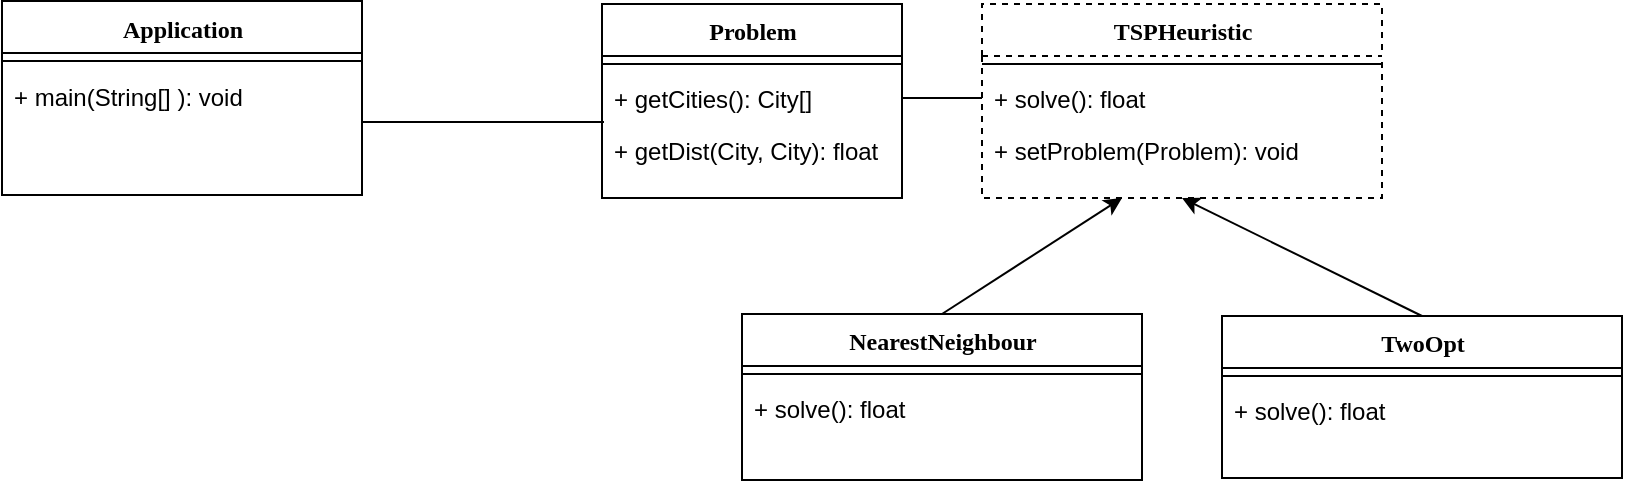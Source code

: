 <mxfile version="11.2.9" type="device" pages="1"><diagram name="Page-1" id="9f46799a-70d6-7492-0946-bef42562c5a5"><mxGraphModel dx="1422" dy="790" grid="1" gridSize="10" guides="1" tooltips="1" connect="1" arrows="1" fold="1" page="1" pageScale="1" pageWidth="1100" pageHeight="850" background="#ffffff" math="0" shadow="0"><root><mxCell id="0"/><mxCell id="1" parent="0"/><mxCell id="78961159f06e98e8-17" value="Problem" style="swimlane;html=1;fontStyle=1;align=center;verticalAlign=top;childLayout=stackLayout;horizontal=1;startSize=26;horizontalStack=0;resizeParent=1;resizeLast=0;collapsible=1;marginBottom=0;swimlaneFillColor=#ffffff;rounded=0;shadow=0;comic=0;labelBackgroundColor=none;strokeColor=#000000;strokeWidth=1;fillColor=none;fontFamily=Verdana;fontSize=12;fontColor=#000000;" parent="1" vertex="1"><mxGeometry x="400" y="83" width="150" height="97" as="geometry"/></mxCell><mxCell id="78961159f06e98e8-19" value="" style="line;html=1;strokeWidth=1;fillColor=none;align=left;verticalAlign=middle;spacingTop=-1;spacingLeft=3;spacingRight=3;rotatable=0;labelPosition=right;points=[];portConstraint=eastwest;" parent="78961159f06e98e8-17" vertex="1"><mxGeometry y="26" width="150" height="8" as="geometry"/></mxCell><mxCell id="78961159f06e98e8-20" value="+ getCities(): City[]" style="text;html=1;strokeColor=none;fillColor=none;align=left;verticalAlign=top;spacingLeft=4;spacingRight=4;whiteSpace=wrap;overflow=hidden;rotatable=0;points=[[0,0.5],[1,0.5]];portConstraint=eastwest;" parent="78961159f06e98e8-17" vertex="1"><mxGeometry y="34" width="150" height="26" as="geometry"/></mxCell><mxCell id="78961159f06e98e8-27" value="+ getDist(City, City): float" style="text;html=1;strokeColor=none;fillColor=none;align=left;verticalAlign=top;spacingLeft=4;spacingRight=4;whiteSpace=wrap;overflow=hidden;rotatable=0;points=[[0,0.5],[1,0.5]];portConstraint=eastwest;" parent="78961159f06e98e8-17" vertex="1"><mxGeometry y="60" width="150" height="26" as="geometry"/></mxCell><mxCell id="PbaheyNuP3x3KENai_p9-3" value="TSPHeuristic" style="swimlane;html=1;fontStyle=1;align=center;verticalAlign=top;childLayout=stackLayout;horizontal=1;startSize=26;horizontalStack=0;resizeParent=1;resizeLast=0;collapsible=1;marginBottom=0;swimlaneFillColor=#ffffff;rounded=0;shadow=0;comic=0;labelBackgroundColor=none;strokeColor=#000000;strokeWidth=1;fillColor=none;fontFamily=Verdana;fontSize=12;fontColor=#000000;dashed=1;" parent="1" vertex="1"><mxGeometry x="590" y="83" width="200" height="97" as="geometry"/></mxCell><mxCell id="PbaheyNuP3x3KENai_p9-9" value="" style="line;html=1;strokeWidth=1;fillColor=none;align=left;verticalAlign=middle;spacingTop=-1;spacingLeft=3;spacingRight=3;rotatable=0;labelPosition=right;points=[];portConstraint=eastwest;" parent="PbaheyNuP3x3KENai_p9-3" vertex="1"><mxGeometry y="26" width="200" height="8" as="geometry"/></mxCell><mxCell id="PbaheyNuP3x3KENai_p9-10" value="+ solve(): float" style="text;html=1;strokeColor=none;fillColor=none;align=left;verticalAlign=top;spacingLeft=4;spacingRight=4;whiteSpace=wrap;overflow=hidden;rotatable=0;points=[[0,0.5],[1,0.5]];portConstraint=eastwest;" parent="PbaheyNuP3x3KENai_p9-3" vertex="1"><mxGeometry y="34" width="200" height="26" as="geometry"/></mxCell><mxCell id="PbaheyNuP3x3KENai_p9-11" value="+ setProblem(Problem): void" style="text;html=1;strokeColor=none;fillColor=none;align=left;verticalAlign=top;spacingLeft=4;spacingRight=4;whiteSpace=wrap;overflow=hidden;rotatable=0;points=[[0,0.5],[1,0.5]];portConstraint=eastwest;" parent="PbaheyNuP3x3KENai_p9-3" vertex="1"><mxGeometry y="60" width="200" height="26" as="geometry"/></mxCell><mxCell id="PbaheyNuP3x3KENai_p9-12" style="edgeStyle=none;rounded=0;orthogonalLoop=1;jettySize=auto;html=1;exitX=1;exitY=0.5;exitDx=0;exitDy=0;entryX=0;entryY=0.5;entryDx=0;entryDy=0;endArrow=none;endFill=0;" parent="1" source="78961159f06e98e8-20" target="PbaheyNuP3x3KENai_p9-10" edge="1"><mxGeometry relative="1" as="geometry"/></mxCell><mxCell id="PbaheyNuP3x3KENai_p9-13" value="Application" style="swimlane;html=1;fontStyle=1;align=center;verticalAlign=top;childLayout=stackLayout;horizontal=1;startSize=26;horizontalStack=0;resizeParent=1;resizeLast=0;collapsible=1;marginBottom=0;swimlaneFillColor=#ffffff;rounded=0;shadow=0;comic=0;labelBackgroundColor=none;strokeColor=#000000;strokeWidth=1;fillColor=none;fontFamily=Verdana;fontSize=12;fontColor=#000000;" parent="1" vertex="1"><mxGeometry x="100" y="81.5" width="180" height="97" as="geometry"/></mxCell><mxCell id="PbaheyNuP3x3KENai_p9-14" value="" style="line;html=1;strokeWidth=1;fillColor=none;align=left;verticalAlign=middle;spacingTop=-1;spacingLeft=3;spacingRight=3;rotatable=0;labelPosition=right;points=[];portConstraint=eastwest;" parent="PbaheyNuP3x3KENai_p9-13" vertex="1"><mxGeometry y="26" width="180" height="8" as="geometry"/></mxCell><mxCell id="PbaheyNuP3x3KENai_p9-15" value="+ main(String[] ): void" style="text;html=1;strokeColor=none;fillColor=none;align=left;verticalAlign=top;spacingLeft=4;spacingRight=4;whiteSpace=wrap;overflow=hidden;rotatable=0;points=[[0,0.5],[1,0.5]];portConstraint=eastwest;" parent="PbaheyNuP3x3KENai_p9-13" vertex="1"><mxGeometry y="34" width="180" height="26" as="geometry"/></mxCell><mxCell id="PbaheyNuP3x3KENai_p9-18" style="edgeStyle=none;rounded=0;orthogonalLoop=1;jettySize=auto;html=1;endArrow=none;endFill=0;" parent="1" edge="1"><mxGeometry relative="1" as="geometry"><mxPoint x="401" y="142" as="sourcePoint"/><mxPoint x="280" y="142" as="targetPoint"/></mxGeometry></mxCell><mxCell id="0lykQlhRkN77Yx2s0VBU-1" value="NearestNeighbour" style="swimlane;html=1;fontStyle=1;align=center;verticalAlign=top;childLayout=stackLayout;horizontal=1;startSize=26;horizontalStack=0;resizeParent=1;resizeLast=0;collapsible=1;marginBottom=0;swimlaneFillColor=#ffffff;rounded=0;shadow=0;comic=0;labelBackgroundColor=none;strokeColor=#000000;strokeWidth=1;fillColor=none;fontFamily=Verdana;fontSize=12;fontColor=#000000;" parent="1" vertex="1"><mxGeometry x="470" y="238" width="200" height="83" as="geometry"/></mxCell><mxCell id="0lykQlhRkN77Yx2s0VBU-2" value="" style="line;html=1;strokeWidth=1;fillColor=none;align=left;verticalAlign=middle;spacingTop=-1;spacingLeft=3;spacingRight=3;rotatable=0;labelPosition=right;points=[];portConstraint=eastwest;" parent="0lykQlhRkN77Yx2s0VBU-1" vertex="1"><mxGeometry y="26" width="200" height="8" as="geometry"/></mxCell><mxCell id="0lykQlhRkN77Yx2s0VBU-3" value="+ solve(): float" style="text;html=1;strokeColor=none;fillColor=none;align=left;verticalAlign=top;spacingLeft=4;spacingRight=4;whiteSpace=wrap;overflow=hidden;rotatable=0;points=[[0,0.5],[1,0.5]];portConstraint=eastwest;" parent="0lykQlhRkN77Yx2s0VBU-1" vertex="1"><mxGeometry y="34" width="200" height="26" as="geometry"/></mxCell><mxCell id="0lykQlhRkN77Yx2s0VBU-5" value="TwoOpt" style="swimlane;html=1;fontStyle=1;align=center;verticalAlign=top;childLayout=stackLayout;horizontal=1;startSize=26;horizontalStack=0;resizeParent=1;resizeLast=0;collapsible=1;marginBottom=0;swimlaneFillColor=#ffffff;rounded=0;shadow=0;comic=0;labelBackgroundColor=none;strokeColor=#000000;strokeWidth=1;fillColor=none;fontFamily=Verdana;fontSize=12;fontColor=#000000;" parent="1" vertex="1"><mxGeometry x="710" y="239" width="200" height="81" as="geometry"/></mxCell><mxCell id="0lykQlhRkN77Yx2s0VBU-6" value="" style="line;html=1;strokeWidth=1;fillColor=none;align=left;verticalAlign=middle;spacingTop=-1;spacingLeft=3;spacingRight=3;rotatable=0;labelPosition=right;points=[];portConstraint=eastwest;" parent="0lykQlhRkN77Yx2s0VBU-5" vertex="1"><mxGeometry y="26" width="200" height="8" as="geometry"/></mxCell><mxCell id="0lykQlhRkN77Yx2s0VBU-7" value="+ solve(): float" style="text;html=1;strokeColor=none;fillColor=none;align=left;verticalAlign=top;spacingLeft=4;spacingRight=4;whiteSpace=wrap;overflow=hidden;rotatable=0;points=[[0,0.5],[1,0.5]];portConstraint=eastwest;" parent="0lykQlhRkN77Yx2s0VBU-5" vertex="1"><mxGeometry y="34" width="200" height="26" as="geometry"/></mxCell><mxCell id="0lykQlhRkN77Yx2s0VBU-10" value="" style="endArrow=classic;html=1;exitX=0.5;exitY=0;exitDx=0;exitDy=0;" parent="1" source="0lykQlhRkN77Yx2s0VBU-1" edge="1"><mxGeometry width="50" height="50" relative="1" as="geometry"><mxPoint x="550" y="450" as="sourcePoint"/><mxPoint x="660" y="180" as="targetPoint"/></mxGeometry></mxCell><mxCell id="0lykQlhRkN77Yx2s0VBU-11" value="" style="endArrow=classic;html=1;exitX=0.5;exitY=0;exitDx=0;exitDy=0;entryX=0.5;entryY=1;entryDx=0;entryDy=0;" parent="1" source="0lykQlhRkN77Yx2s0VBU-5" target="PbaheyNuP3x3KENai_p9-3" edge="1"><mxGeometry width="50" height="50" relative="1" as="geometry"><mxPoint x="660" y="550" as="sourcePoint"/><mxPoint x="750" y="492" as="targetPoint"/></mxGeometry></mxCell></root></mxGraphModel></diagram></mxfile>